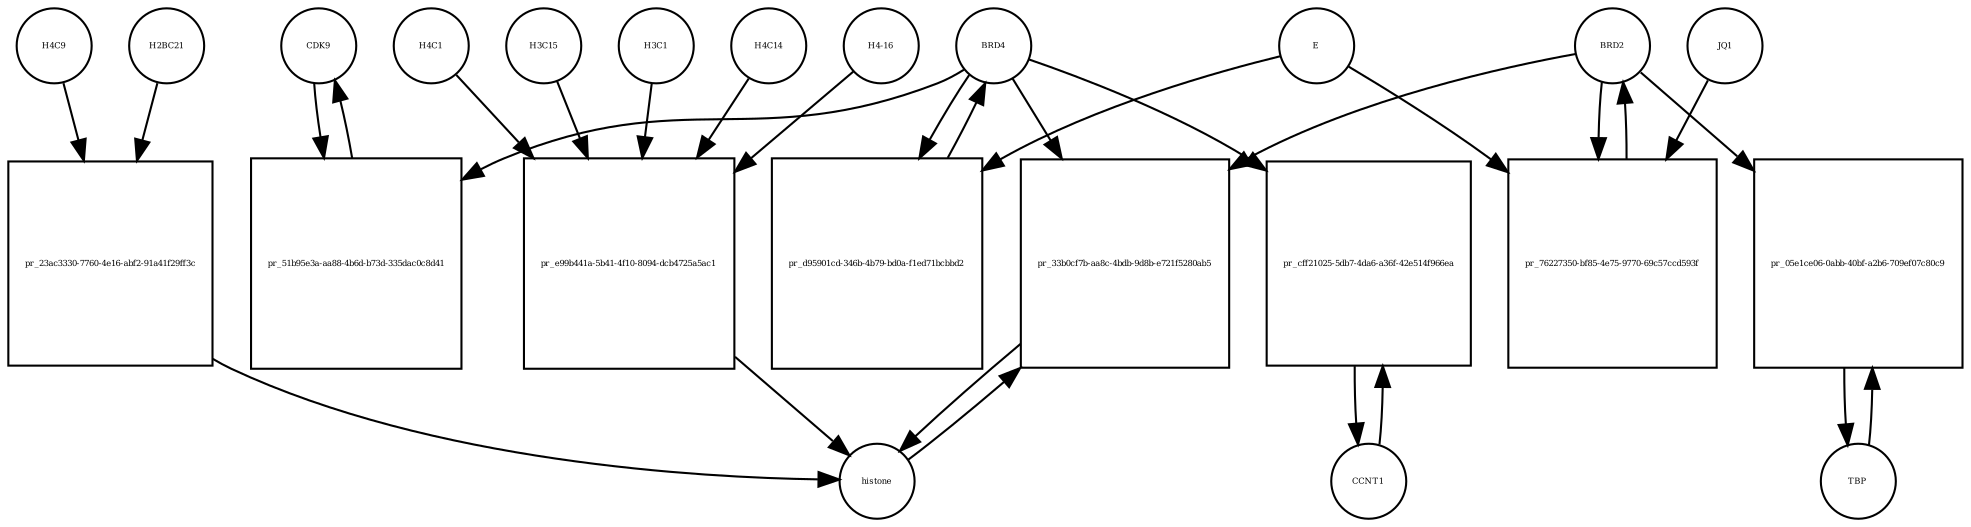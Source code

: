 strict digraph  {
CDK9 [annotation="", bipartite=0, cls=macromolecule, fontsize=4, label=CDK9, shape=circle];
"pr_51b95e3a-aa88-4b6d-b73d-335dac0c8d41" [annotation="", bipartite=1, cls=process, fontsize=4, label="pr_51b95e3a-aa88-4b6d-b73d-335dac0c8d41", shape=square];
BRD4 [annotation="", bipartite=0, cls=macromolecule, fontsize=4, label=BRD4, shape=circle];
CCNT1 [annotation="", bipartite=0, cls=macromolecule, fontsize=4, label=CCNT1, shape=circle];
"pr_cff21025-5db7-4da6-a36f-42e514f966ea" [annotation="", bipartite=1, cls=process, fontsize=4, label="pr_cff21025-5db7-4da6-a36f-42e514f966ea", shape=square];
histone [annotation="", bipartite=0, cls=complex, fontsize=4, label=histone, shape=circle];
"pr_33b0cf7b-aa8c-4bdb-9d8b-e721f5280ab5" [annotation="", bipartite=1, cls=process, fontsize=4, label="pr_33b0cf7b-aa8c-4bdb-9d8b-e721f5280ab5", shape=square];
BRD2 [annotation="", bipartite=0, cls=macromolecule, fontsize=4, label=BRD2, shape=circle];
"pr_d95901cd-346b-4b79-bd0a-f1ed71bcbbd2" [annotation="", bipartite=1, cls=process, fontsize=4, label="pr_d95901cd-346b-4b79-bd0a-f1ed71bcbbd2", shape=square];
E [annotation=urn_miriam_ncbiprotein_BCD58755, bipartite=0, cls=macromolecule, fontsize=4, label=E, shape=circle];
H4C14 [annotation="", bipartite=0, cls=macromolecule, fontsize=4, label=H4C14, shape=circle];
"pr_e99b441a-5b41-4f10-8094-dcb4725a5ac1" [annotation="", bipartite=1, cls=process, fontsize=4, label="pr_e99b441a-5b41-4f10-8094-dcb4725a5ac1", shape=square];
"H4-16" [annotation="", bipartite=0, cls=macromolecule, fontsize=4, label="H4-16", shape=circle];
H4C1 [annotation="", bipartite=0, cls=macromolecule, fontsize=4, label=H4C1, shape=circle];
H3C15 [annotation="", bipartite=0, cls=macromolecule, fontsize=4, label=H3C15, shape=circle];
H3C1 [annotation="", bipartite=0, cls=macromolecule, fontsize=4, label=H3C1, shape=circle];
"pr_76227350-bf85-4e75-9770-69c57ccd593f" [annotation="", bipartite=1, cls=process, fontsize=4, label="pr_76227350-bf85-4e75-9770-69c57ccd593f", shape=square];
JQ1 [annotation="", bipartite=0, cls=macromolecule, fontsize=4, label=JQ1, shape=circle];
TBP [annotation="", bipartite=0, cls=macromolecule, fontsize=4, label=TBP, shape=circle];
"pr_05e1ce06-0abb-40bf-a2b6-709ef07c80c9" [annotation="", bipartite=1, cls=process, fontsize=4, label="pr_05e1ce06-0abb-40bf-a2b6-709ef07c80c9", shape=square];
H4C9 [annotation="", bipartite=0, cls=macromolecule, fontsize=4, label=H4C9, shape=circle];
"pr_23ac3330-7760-4e16-abf2-91a41f29ff3c" [annotation="", bipartite=1, cls=process, fontsize=4, label="pr_23ac3330-7760-4e16-abf2-91a41f29ff3c", shape=square];
H2BC21 [annotation="", bipartite=0, cls=macromolecule, fontsize=4, label=H2BC21, shape=circle];
CDK9 -> "pr_51b95e3a-aa88-4b6d-b73d-335dac0c8d41"  [annotation="", interaction_type=consumption];
"pr_51b95e3a-aa88-4b6d-b73d-335dac0c8d41" -> CDK9  [annotation="", interaction_type=production];
BRD4 -> "pr_51b95e3a-aa88-4b6d-b73d-335dac0c8d41"  [annotation=urn_miriam_taxonomy_10090, interaction_type=catalysis];
BRD4 -> "pr_cff21025-5db7-4da6-a36f-42e514f966ea"  [annotation="", interaction_type=catalysis];
BRD4 -> "pr_33b0cf7b-aa8c-4bdb-9d8b-e721f5280ab5"  [annotation="urn_miriam_doi_10.1038%2Fnsmb.3228.|urn_miriam_doi_10.1016%2Fj.molcel.2008.01.018", interaction_type=catalysis];
BRD4 -> "pr_d95901cd-346b-4b79-bd0a-f1ed71bcbbd2"  [annotation="", interaction_type=consumption];
CCNT1 -> "pr_cff21025-5db7-4da6-a36f-42e514f966ea"  [annotation="", interaction_type=consumption];
"pr_cff21025-5db7-4da6-a36f-42e514f966ea" -> CCNT1  [annotation="", interaction_type=production];
histone -> "pr_33b0cf7b-aa8c-4bdb-9d8b-e721f5280ab5"  [annotation="", interaction_type=consumption];
"pr_33b0cf7b-aa8c-4bdb-9d8b-e721f5280ab5" -> histone  [annotation="", interaction_type=production];
BRD2 -> "pr_33b0cf7b-aa8c-4bdb-9d8b-e721f5280ab5"  [annotation="urn_miriam_doi_10.1038%2Fnsmb.3228.|urn_miriam_doi_10.1016%2Fj.molcel.2008.01.018", interaction_type=catalysis];
BRD2 -> "pr_76227350-bf85-4e75-9770-69c57ccd593f"  [annotation="", interaction_type=consumption];
BRD2 -> "pr_05e1ce06-0abb-40bf-a2b6-709ef07c80c9"  [annotation="urn_miriam_doi_10.1007%2Fs11010-006-9223-6", interaction_type=catalysis];
"pr_d95901cd-346b-4b79-bd0a-f1ed71bcbbd2" -> BRD4  [annotation="", interaction_type=production];
E -> "pr_d95901cd-346b-4b79-bd0a-f1ed71bcbbd2"  [annotation="urn_miriam_doi_10.1038%2Fs41586-020-2286-9", interaction_type=inhibition];
E -> "pr_76227350-bf85-4e75-9770-69c57ccd593f"  [annotation="urn_miriam_doi_10.1038%2Fs41586-020-2286-9|urn_miriam_doi_10.1080%2F15592294.2018.1469891", interaction_type=inhibition];
H4C14 -> "pr_e99b441a-5b41-4f10-8094-dcb4725a5ac1"  [annotation="", interaction_type=consumption];
"pr_e99b441a-5b41-4f10-8094-dcb4725a5ac1" -> histone  [annotation="", interaction_type=production];
"H4-16" -> "pr_e99b441a-5b41-4f10-8094-dcb4725a5ac1"  [annotation="", interaction_type=consumption];
H4C1 -> "pr_e99b441a-5b41-4f10-8094-dcb4725a5ac1"  [annotation="", interaction_type=consumption];
H3C15 -> "pr_e99b441a-5b41-4f10-8094-dcb4725a5ac1"  [annotation="", interaction_type=consumption];
H3C1 -> "pr_e99b441a-5b41-4f10-8094-dcb4725a5ac1"  [annotation="", interaction_type=consumption];
"pr_76227350-bf85-4e75-9770-69c57ccd593f" -> BRD2  [annotation="", interaction_type=production];
JQ1 -> "pr_76227350-bf85-4e75-9770-69c57ccd593f"  [annotation="urn_miriam_doi_10.1038%2Fs41586-020-2286-9|urn_miriam_doi_10.1080%2F15592294.2018.1469891", interaction_type=inhibition];
TBP -> "pr_05e1ce06-0abb-40bf-a2b6-709ef07c80c9"  [annotation="", interaction_type=consumption];
"pr_05e1ce06-0abb-40bf-a2b6-709ef07c80c9" -> TBP  [annotation="", interaction_type=production];
H4C9 -> "pr_23ac3330-7760-4e16-abf2-91a41f29ff3c"  [annotation="", interaction_type=consumption];
"pr_23ac3330-7760-4e16-abf2-91a41f29ff3c" -> histone  [annotation="", interaction_type=production];
H2BC21 -> "pr_23ac3330-7760-4e16-abf2-91a41f29ff3c"  [annotation="", interaction_type=consumption];
}
